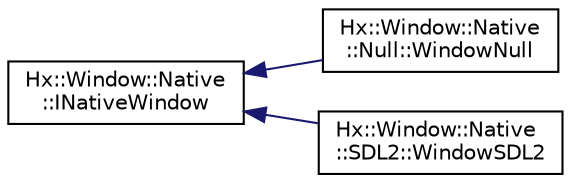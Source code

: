digraph "Graphical Class Hierarchy"
{
  edge [fontname="Helvetica",fontsize="10",labelfontname="Helvetica",labelfontsize="10"];
  node [fontname="Helvetica",fontsize="10",shape=record];
  rankdir="LR";
  Node1 [label="Hx::Window::Native\l::INativeWindow",height=0.2,width=0.4,color="black", fillcolor="white", style="filled",URL="$structHx_1_1Window_1_1Native_1_1INativeWindow.html"];
  Node1 -> Node2 [dir="back",color="midnightblue",fontsize="10",style="solid",fontname="Helvetica"];
  Node2 [label="Hx::Window::Native\l::Null::WindowNull",height=0.2,width=0.4,color="black", fillcolor="white", style="filled",URL="$classHx_1_1Window_1_1Native_1_1Null_1_1WindowNull.html"];
  Node1 -> Node3 [dir="back",color="midnightblue",fontsize="10",style="solid",fontname="Helvetica"];
  Node3 [label="Hx::Window::Native\l::SDL2::WindowSDL2",height=0.2,width=0.4,color="black", fillcolor="white", style="filled",URL="$classHx_1_1Window_1_1Native_1_1SDL2_1_1WindowSDL2.html"];
}
